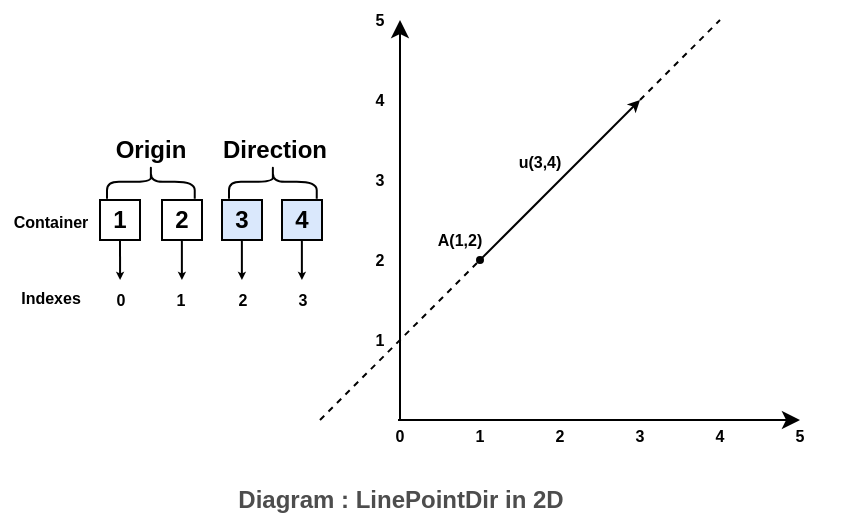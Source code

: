 <mxfile version="12.9.13" type="device"><diagram id="eAb5gRXuCrqpyF9nMtmU" name="Page-1"><mxGraphModel dx="527" dy="313" grid="0" gridSize="10" guides="1" tooltips="1" connect="1" arrows="1" fold="1" page="1" pageScale="1" pageWidth="850" pageHeight="1100" background="none" math="0" shadow="0"><root><mxCell id="0"/><mxCell id="1" parent="0"/><mxCell id="QnmTC_iaYeX4B8v917h2-131" value="" style="group" vertex="1" connectable="0" parent="1"><mxGeometry x="200" y="270" width="420" height="260" as="geometry"/></mxCell><mxCell id="m6XDazshZ6F3cze-zmCF-2" value="" style="endArrow=classic;html=1;comic=0;verticalAlign=middle;horizontal=1;fontSize=8;fontStyle=1" parent="QnmTC_iaYeX4B8v917h2-131" edge="1"><mxGeometry width="50" height="50" relative="1" as="geometry"><mxPoint x="199" y="210" as="sourcePoint"/><mxPoint x="400" y="210" as="targetPoint"/></mxGeometry></mxCell><mxCell id="m6XDazshZ6F3cze-zmCF-3" value="" style="endArrow=classic;html=1;fontStyle=1" parent="QnmTC_iaYeX4B8v917h2-131" edge="1"><mxGeometry width="50" height="50" relative="1" as="geometry"><mxPoint x="200" y="210" as="sourcePoint"/><mxPoint x="200" y="10" as="targetPoint"/></mxGeometry></mxCell><mxCell id="m6XDazshZ6F3cze-zmCF-5" value="0" style="text;html=1;strokeColor=none;fillColor=none;align=center;verticalAlign=middle;whiteSpace=wrap;rounded=0;comic=0;horizontal=1;fontSize=8;fontStyle=1" parent="QnmTC_iaYeX4B8v917h2-131" vertex="1"><mxGeometry x="180" y="208" width="40" height="20" as="geometry"/></mxCell><mxCell id="m6XDazshZ6F3cze-zmCF-6" value="1" style="text;html=1;strokeColor=none;fillColor=none;align=center;verticalAlign=middle;whiteSpace=wrap;rounded=0;comic=0;horizontal=1;fontSize=8;fontStyle=1" parent="QnmTC_iaYeX4B8v917h2-131" vertex="1"><mxGeometry x="220" y="208" width="40" height="20" as="geometry"/></mxCell><mxCell id="m6XDazshZ6F3cze-zmCF-8" value="2" style="text;html=1;strokeColor=none;fillColor=none;align=center;verticalAlign=middle;whiteSpace=wrap;rounded=0;comic=0;horizontal=1;fontSize=8;fontStyle=1" parent="QnmTC_iaYeX4B8v917h2-131" vertex="1"><mxGeometry x="260" y="208" width="40" height="20" as="geometry"/></mxCell><mxCell id="m6XDazshZ6F3cze-zmCF-9" value="3" style="text;html=1;strokeColor=none;fillColor=none;align=center;verticalAlign=middle;whiteSpace=wrap;rounded=0;comic=0;horizontal=1;fontSize=8;fontStyle=1" parent="QnmTC_iaYeX4B8v917h2-131" vertex="1"><mxGeometry x="300" y="208" width="40" height="20" as="geometry"/></mxCell><mxCell id="m6XDazshZ6F3cze-zmCF-10" value="4" style="text;html=1;strokeColor=none;fillColor=none;align=center;verticalAlign=middle;whiteSpace=wrap;rounded=0;comic=0;horizontal=1;fontSize=8;fontStyle=1" parent="QnmTC_iaYeX4B8v917h2-131" vertex="1"><mxGeometry x="340" y="208" width="40" height="20" as="geometry"/></mxCell><mxCell id="m6XDazshZ6F3cze-zmCF-11" value="5" style="text;html=1;strokeColor=none;fillColor=none;align=center;verticalAlign=middle;whiteSpace=wrap;rounded=0;comic=0;horizontal=1;fontSize=8;fontStyle=1" parent="QnmTC_iaYeX4B8v917h2-131" vertex="1"><mxGeometry x="380" y="208" width="40" height="20" as="geometry"/></mxCell><mxCell id="m6XDazshZ6F3cze-zmCF-13" value="1" style="text;html=1;strokeColor=none;fillColor=none;align=center;verticalAlign=middle;whiteSpace=wrap;rounded=0;comic=0;horizontal=1;fontSize=8;fontStyle=1" parent="QnmTC_iaYeX4B8v917h2-131" vertex="1"><mxGeometry x="170" y="160" width="40" height="20" as="geometry"/></mxCell><mxCell id="m6XDazshZ6F3cze-zmCF-14" value="2" style="text;html=1;strokeColor=none;fillColor=none;align=center;verticalAlign=middle;whiteSpace=wrap;rounded=0;comic=0;horizontal=1;fontSize=8;fontStyle=1" parent="QnmTC_iaYeX4B8v917h2-131" vertex="1"><mxGeometry x="170" y="120" width="40" height="20" as="geometry"/></mxCell><mxCell id="m6XDazshZ6F3cze-zmCF-15" value="3" style="text;html=1;strokeColor=none;fillColor=none;align=center;verticalAlign=middle;whiteSpace=wrap;rounded=0;comic=0;horizontal=1;fontSize=8;fontStyle=1" parent="QnmTC_iaYeX4B8v917h2-131" vertex="1"><mxGeometry x="170" y="80" width="40" height="20" as="geometry"/></mxCell><mxCell id="m6XDazshZ6F3cze-zmCF-18" value="4" style="text;html=1;strokeColor=none;fillColor=none;align=center;verticalAlign=middle;whiteSpace=wrap;rounded=0;comic=0;horizontal=1;fontSize=8;fontStyle=1" parent="QnmTC_iaYeX4B8v917h2-131" vertex="1"><mxGeometry x="170" y="40" width="40" height="20" as="geometry"/></mxCell><mxCell id="m6XDazshZ6F3cze-zmCF-20" value="5" style="text;html=1;strokeColor=none;fillColor=none;align=center;verticalAlign=middle;whiteSpace=wrap;rounded=0;comic=0;horizontal=1;fontSize=8;fontStyle=1" parent="QnmTC_iaYeX4B8v917h2-131" vertex="1"><mxGeometry x="170" width="40" height="20" as="geometry"/></mxCell><mxCell id="m6XDazshZ6F3cze-zmCF-22" value="" style="endArrow=classic;html=1;fontSize=11;startArrow=oval;startFill=1;strokeColor=#000000;startSize=3;endSize=3;fontStyle=1" parent="QnmTC_iaYeX4B8v917h2-131" edge="1"><mxGeometry width="50" height="50" relative="1" as="geometry"><mxPoint x="240" y="130" as="sourcePoint"/><mxPoint x="320" y="50" as="targetPoint"/></mxGeometry></mxCell><mxCell id="m6XDazshZ6F3cze-zmCF-23" value="" style="endArrow=none;dashed=1;html=1;fontSize=11;fontStyle=1" parent="QnmTC_iaYeX4B8v917h2-131" edge="1"><mxGeometry width="50" height="50" relative="1" as="geometry"><mxPoint x="160" y="210" as="sourcePoint"/><mxPoint x="240" y="130" as="targetPoint"/></mxGeometry></mxCell><mxCell id="m6XDazshZ6F3cze-zmCF-24" value="" style="endArrow=none;dashed=1;html=1;fontSize=11;jumpSize=8;fontStyle=1" parent="QnmTC_iaYeX4B8v917h2-131" edge="1"><mxGeometry width="50" height="50" relative="1" as="geometry"><mxPoint x="320" y="50" as="sourcePoint"/><mxPoint x="360" y="10" as="targetPoint"/></mxGeometry></mxCell><mxCell id="m6XDazshZ6F3cze-zmCF-25" value="&lt;font style=&quot;font-size: 8px&quot;&gt;A(1,2)&lt;/font&gt;" style="text;html=1;strokeColor=none;fillColor=none;align=center;verticalAlign=middle;whiteSpace=wrap;rounded=0;fontSize=9;fontStyle=1" parent="QnmTC_iaYeX4B8v917h2-131" vertex="1"><mxGeometry x="210" y="110" width="40" height="20" as="geometry"/></mxCell><mxCell id="m6XDazshZ6F3cze-zmCF-26" value="&lt;font style=&quot;font-size: 8px&quot;&gt;u(3,4)&lt;/font&gt;" style="text;html=1;strokeColor=none;fillColor=none;align=center;verticalAlign=middle;whiteSpace=wrap;rounded=0;fontSize=11;fontStyle=1" parent="QnmTC_iaYeX4B8v917h2-131" vertex="1"><mxGeometry x="250" y="70" width="40" height="20" as="geometry"/></mxCell><mxCell id="QnmTC_iaYeX4B8v917h2-125" value="" style="group;fontStyle=1" vertex="1" connectable="0" parent="QnmTC_iaYeX4B8v917h2-131"><mxGeometry y="65" width="172" height="95" as="geometry"/></mxCell><mxCell id="QnmTC_iaYeX4B8v917h2-117" style="edgeStyle=orthogonalEdgeStyle;rounded=0;jumpSize=9;orthogonalLoop=1;jettySize=auto;html=1;exitX=0.5;exitY=1;exitDx=0;exitDy=0;entryX=0.502;entryY=0;entryDx=0;entryDy=0;entryPerimeter=0;startSize=1;endSize=1;strokeWidth=1;fontSize=8;fontColor=#000000;fontStyle=1" edge="1" parent="QnmTC_iaYeX4B8v917h2-125" source="QnmTC_iaYeX4B8v917h2-62"><mxGeometry relative="1" as="geometry"><mxPoint x="60.04" y="75" as="targetPoint"/></mxGeometry></mxCell><mxCell id="QnmTC_iaYeX4B8v917h2-62" value="&lt;span&gt;1&lt;/span&gt;" style="whiteSpace=wrap;html=1;aspect=fixed;glass=0;rounded=0;shadow=0;comic=0;fontStyle=1" vertex="1" parent="QnmTC_iaYeX4B8v917h2-125"><mxGeometry x="50" y="35" width="20" height="20" as="geometry"/></mxCell><mxCell id="QnmTC_iaYeX4B8v917h2-64" value="&lt;span&gt;2&lt;/span&gt;" style="whiteSpace=wrap;html=1;aspect=fixed;fontStyle=1" vertex="1" parent="QnmTC_iaYeX4B8v917h2-125"><mxGeometry x="81" y="35" width="20" height="20" as="geometry"/></mxCell><mxCell id="QnmTC_iaYeX4B8v917h2-65" value="&lt;span&gt;3&lt;/span&gt;" style="whiteSpace=wrap;html=1;aspect=fixed;fillColor=#DAE8FC;fontStyle=1" vertex="1" parent="QnmTC_iaYeX4B8v917h2-125"><mxGeometry x="111" y="35" width="20" height="20" as="geometry"/></mxCell><mxCell id="QnmTC_iaYeX4B8v917h2-66" value="&lt;span&gt;4&lt;/span&gt;" style="whiteSpace=wrap;html=1;aspect=fixed;fillColor=#DAE8FC;fontStyle=1" vertex="1" parent="QnmTC_iaYeX4B8v917h2-125"><mxGeometry x="141" y="35" width="20" height="20" as="geometry"/></mxCell><mxCell id="QnmTC_iaYeX4B8v917h2-75" value="&lt;span&gt;Origin&lt;/span&gt;" style="text;html=1;align=center;verticalAlign=middle;resizable=0;points=[];autosize=1;fontStyle=1" vertex="1" parent="QnmTC_iaYeX4B8v917h2-125"><mxGeometry x="50.43" width="50" height="20" as="geometry"/></mxCell><mxCell id="QnmTC_iaYeX4B8v917h2-76" value="&lt;span&gt;Direction&lt;/span&gt;" style="text;html=1;align=center;verticalAlign=middle;resizable=0;points=[];autosize=1;fontStyle=1" vertex="1" parent="QnmTC_iaYeX4B8v917h2-125"><mxGeometry x="102" width="70" height="20" as="geometry"/></mxCell><mxCell id="QnmTC_iaYeX4B8v917h2-90" value="" style="shape=curlyBracket;whiteSpace=wrap;html=1;rounded=1;fillColor=#DAE8FC;rotation=90;fontStyle=1" vertex="1" parent="QnmTC_iaYeX4B8v917h2-125"><mxGeometry x="67" y="4" width="16.87" height="43.87" as="geometry"/></mxCell><mxCell id="QnmTC_iaYeX4B8v917h2-91" value="" style="shape=curlyBracket;html=1;rounded=1;fillColor=#ffffff;rotation=90;fontColor=#000000;whiteSpace=wrap;spacing=2;fontStyle=1" vertex="1" parent="QnmTC_iaYeX4B8v917h2-125"><mxGeometry x="128" y="4" width="16.87" height="43.87" as="geometry"/></mxCell><mxCell id="QnmTC_iaYeX4B8v917h2-93" value="&lt;font style=&quot;font-size: 8px&quot;&gt;&lt;span&gt;Container&lt;/span&gt;&lt;/font&gt;" style="text;html=1;align=center;verticalAlign=middle;resizable=0;points=[];autosize=1;fontStyle=1" vertex="1" parent="QnmTC_iaYeX4B8v917h2-125"><mxGeometry y="35" width="50" height="20" as="geometry"/></mxCell><mxCell id="QnmTC_iaYeX4B8v917h2-103" value="&lt;div style=&quot;text-align: justify&quot;&gt;&lt;span&gt;&lt;font style=&quot;font-size: 8px&quot;&gt;&lt;span&gt;Indexes&lt;/span&gt;&lt;/font&gt;&lt;/span&gt;&lt;/div&gt;" style="text;html=1;align=center;verticalAlign=bottom;resizable=0;points=[];autosize=1;horizontal=1;fontStyle=1" vertex="1" parent="QnmTC_iaYeX4B8v917h2-125"><mxGeometry y="72" width="50" height="20" as="geometry"/></mxCell><mxCell id="QnmTC_iaYeX4B8v917h2-118" style="edgeStyle=orthogonalEdgeStyle;rounded=0;jumpSize=9;orthogonalLoop=1;jettySize=auto;html=1;exitX=0.5;exitY=1;exitDx=0;exitDy=0;entryX=0.502;entryY=0;entryDx=0;entryDy=0;entryPerimeter=0;startSize=1;endSize=1;strokeWidth=1;fontSize=8;fontColor=#000000;fontStyle=1" edge="1" parent="QnmTC_iaYeX4B8v917h2-125"><mxGeometry relative="1" as="geometry"><mxPoint x="90.92" y="55" as="sourcePoint"/><mxPoint x="90.96" y="75" as="targetPoint"/></mxGeometry></mxCell><mxCell id="QnmTC_iaYeX4B8v917h2-119" style="edgeStyle=orthogonalEdgeStyle;rounded=0;jumpSize=9;orthogonalLoop=1;jettySize=auto;html=1;exitX=0.5;exitY=1;exitDx=0;exitDy=0;entryX=0.502;entryY=0;entryDx=0;entryDy=0;entryPerimeter=0;startSize=1;endSize=1;strokeWidth=1;fontSize=8;fontColor=#000000;fontStyle=1" edge="1" parent="QnmTC_iaYeX4B8v917h2-125"><mxGeometry relative="1" as="geometry"><mxPoint x="120.92" y="55" as="sourcePoint"/><mxPoint x="120.96" y="75" as="targetPoint"/></mxGeometry></mxCell><mxCell id="QnmTC_iaYeX4B8v917h2-120" style="edgeStyle=orthogonalEdgeStyle;rounded=0;jumpSize=9;orthogonalLoop=1;jettySize=auto;html=1;exitX=0.5;exitY=1;exitDx=0;exitDy=0;entryX=0.502;entryY=0;entryDx=0;entryDy=0;entryPerimeter=0;startSize=1;endSize=1;strokeWidth=1;fontSize=8;fontColor=#000000;fontStyle=1" edge="1" parent="QnmTC_iaYeX4B8v917h2-125"><mxGeometry relative="1" as="geometry"><mxPoint x="150.92" y="55" as="sourcePoint"/><mxPoint x="150.96" y="75" as="targetPoint"/></mxGeometry></mxCell><mxCell id="QnmTC_iaYeX4B8v917h2-121" value="&lt;span&gt;0&lt;/span&gt;" style="text;html=1;align=center;verticalAlign=middle;resizable=0;points=[];autosize=1;fontSize=8;fontColor=#000000;fontStyle=1" vertex="1" parent="QnmTC_iaYeX4B8v917h2-125"><mxGeometry x="50.43" y="75" width="20" height="20" as="geometry"/></mxCell><mxCell id="QnmTC_iaYeX4B8v917h2-122" value="&lt;span&gt;1&lt;/span&gt;" style="text;html=1;align=center;verticalAlign=middle;resizable=0;points=[];autosize=1;fontSize=8;fontColor=#000000;fontStyle=1" vertex="1" parent="QnmTC_iaYeX4B8v917h2-125"><mxGeometry x="80.43" y="75" width="20" height="20" as="geometry"/></mxCell><mxCell id="QnmTC_iaYeX4B8v917h2-123" value="&lt;span&gt;2&lt;/span&gt;" style="text;html=1;align=center;verticalAlign=middle;resizable=0;points=[];autosize=1;fontSize=8;fontColor=#000000;fontStyle=1" vertex="1" parent="QnmTC_iaYeX4B8v917h2-125"><mxGeometry x="111" y="75" width="20" height="20" as="geometry"/></mxCell><mxCell id="QnmTC_iaYeX4B8v917h2-124" value="&lt;span&gt;3&lt;/span&gt;" style="text;html=1;align=center;verticalAlign=middle;resizable=0;points=[];autosize=1;fontSize=8;fontColor=#000000;fontStyle=1" vertex="1" parent="QnmTC_iaYeX4B8v917h2-125"><mxGeometry x="141" y="75" width="20" height="20" as="geometry"/></mxCell><mxCell id="QnmTC_iaYeX4B8v917h2-129" value="Diagram : LinePointDir in 2D" style="text;html=1;align=center;verticalAlign=middle;resizable=0;points=[];autosize=1;fontSize=12;fontColor=#4D4D4D;fontStyle=1" vertex="1" parent="QnmTC_iaYeX4B8v917h2-131"><mxGeometry x="110" y="240" width="180" height="20" as="geometry"/></mxCell></root></mxGraphModel></diagram></mxfile>